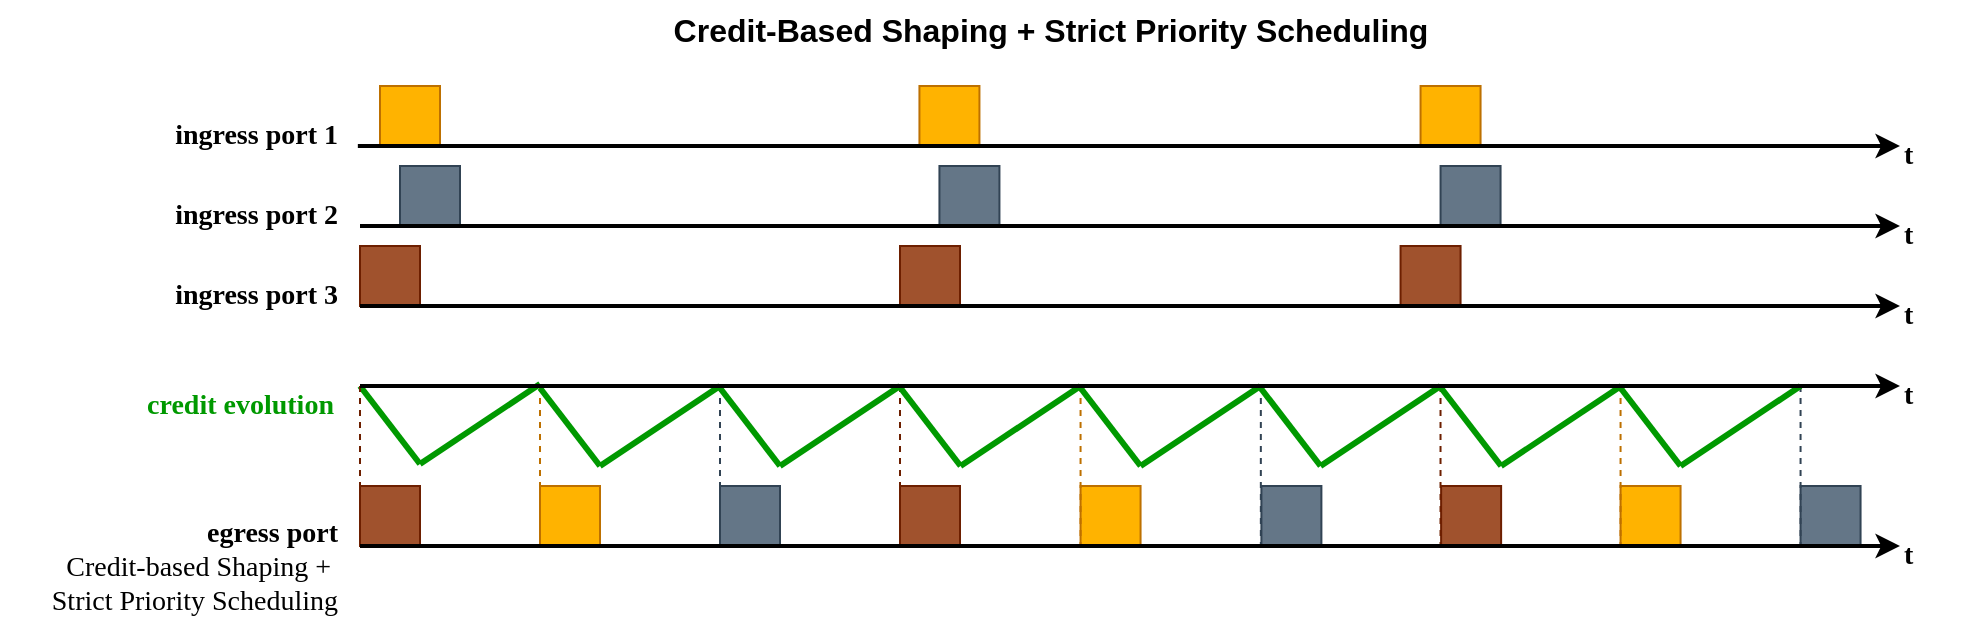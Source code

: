 <mxfile version="27.0.9">
  <diagram id="zRbqeLraV6NcUAKqtsca" name="Page-1">
    <mxGraphModel dx="702" dy="478" grid="1" gridSize="10" guides="1" tooltips="1" connect="1" arrows="1" fold="1" page="1" pageScale="1" pageWidth="827" pageHeight="1169" background="#ffffff" math="0" shadow="0">
      <root>
        <mxCell id="0" />
        <mxCell id="1" parent="0" />
        <mxCell id="Axhu6hIH_rqUG2sfCTC3-113" value="&lt;b&gt;&lt;font face=&quot;Times New Roman&quot;&gt;&lt;font style=&quot;font-size: 14px;&quot;&gt;t&lt;/font&gt;&lt;/font&gt;&lt;/b&gt;" style="text;html=1;align=left;verticalAlign=middle;resizable=0;points=[];autosize=1;strokeColor=none;fillColor=none;fontColor=#000000;labelBackgroundColor=none;" parent="1" vertex="1">
          <mxGeometry x="1000" y="340" width="30" height="30" as="geometry" />
        </mxCell>
        <mxCell id="Axhu6hIH_rqUG2sfCTC3-182" value="" style="rounded=0;whiteSpace=wrap;html=1;fillColor=#FFB300;fontColor=#000000;strokeColor=#BD7000;" parent="1" vertex="1">
          <mxGeometry x="240" y="120" width="30" height="30" as="geometry" />
        </mxCell>
        <mxCell id="Axhu6hIH_rqUG2sfCTC3-183" value="" style="rounded=0;whiteSpace=wrap;html=1;fillColor=#FFB300;fontColor=#000000;strokeColor=#BD7000;" parent="1" vertex="1">
          <mxGeometry x="509.72" y="120" width="30" height="30" as="geometry" />
        </mxCell>
        <mxCell id="Axhu6hIH_rqUG2sfCTC3-184" value="" style="rounded=0;whiteSpace=wrap;html=1;fillColor=#647687;fontColor=#ffffff;strokeColor=#314354;" parent="1" vertex="1">
          <mxGeometry x="250" y="160" width="30" height="30" as="geometry" />
        </mxCell>
        <mxCell id="Axhu6hIH_rqUG2sfCTC3-185" value="" style="rounded=0;whiteSpace=wrap;html=1;fillColor=#647687;fontColor=#ffffff;strokeColor=#314354;" parent="1" vertex="1">
          <mxGeometry x="519.72" y="160" width="30" height="30" as="geometry" />
        </mxCell>
        <mxCell id="Axhu6hIH_rqUG2sfCTC3-186" value="" style="rounded=0;whiteSpace=wrap;html=1;fillColor=#FFB300;fontColor=#000000;strokeColor=#BD7000;" parent="1" vertex="1">
          <mxGeometry x="760.28" y="120" width="30" height="30" as="geometry" />
        </mxCell>
        <mxCell id="Axhu6hIH_rqUG2sfCTC3-188" value="" style="rounded=0;whiteSpace=wrap;html=1;fillColor=#647687;fontColor=#ffffff;strokeColor=#314354;" parent="1" vertex="1">
          <mxGeometry x="770.28" y="160" width="30" height="30" as="geometry" />
        </mxCell>
        <mxCell id="Axhu6hIH_rqUG2sfCTC3-190" value="" style="rounded=0;whiteSpace=wrap;html=1;fillColor=#a0522d;fontColor=#ffffff;strokeColor=#6D1F00;" parent="1" vertex="1">
          <mxGeometry x="230" y="200" width="30" height="30" as="geometry" />
        </mxCell>
        <mxCell id="Axhu6hIH_rqUG2sfCTC3-191" value="" style="rounded=0;whiteSpace=wrap;html=1;fillColor=#a0522d;fontColor=#ffffff;strokeColor=#6D1F00;" parent="1" vertex="1">
          <mxGeometry x="500" y="200" width="30" height="30" as="geometry" />
        </mxCell>
        <mxCell id="Axhu6hIH_rqUG2sfCTC3-192" value="" style="rounded=0;whiteSpace=wrap;html=1;fillColor=#a0522d;fontColor=#ffffff;strokeColor=#6D1F00;" parent="1" vertex="1">
          <mxGeometry x="750.28" y="200" width="30" height="30" as="geometry" />
        </mxCell>
        <mxCell id="Axhu6hIH_rqUG2sfCTC3-200" value="" style="endArrow=classic;html=1;rounded=0;strokeColor=#000000;fontColor=#FFFFFF;labelBackgroundColor=none;strokeWidth=2;" parent="1" edge="1">
          <mxGeometry width="50" height="50" relative="1" as="geometry">
            <mxPoint x="230" y="230" as="sourcePoint" />
            <mxPoint x="1000" y="230" as="targetPoint" />
          </mxGeometry>
        </mxCell>
        <mxCell id="Axhu6hIH_rqUG2sfCTC3-201" value="" style="endArrow=classic;html=1;rounded=0;strokeColor=#000000;fontColor=#FFFFFF;labelBackgroundColor=none;strokeWidth=2;" parent="1" edge="1">
          <mxGeometry width="50" height="50" relative="1" as="geometry">
            <mxPoint x="230" y="190" as="sourcePoint" />
            <mxPoint x="1000" y="190" as="targetPoint" />
          </mxGeometry>
        </mxCell>
        <mxCell id="Axhu6hIH_rqUG2sfCTC3-202" value="" style="endArrow=classic;html=1;rounded=0;strokeColor=#000000;fontColor=#FFFFFF;labelBackgroundColor=none;strokeWidth=2;" parent="1" edge="1">
          <mxGeometry width="50" height="50" relative="1" as="geometry">
            <mxPoint x="228.92" y="150" as="sourcePoint" />
            <mxPoint x="1000" y="150" as="targetPoint" />
          </mxGeometry>
        </mxCell>
        <mxCell id="Axhu6hIH_rqUG2sfCTC3-203" value="&lt;b&gt;&lt;font face=&quot;Times New Roman&quot;&gt;&lt;font style=&quot;font-size: 14px;&quot;&gt;ingress port 1&lt;/font&gt;&lt;/font&gt;&lt;/b&gt;" style="text;html=1;align=right;verticalAlign=middle;resizable=0;points=[];autosize=1;strokeColor=none;fillColor=none;fontColor=#000000;" parent="1" vertex="1">
          <mxGeometry x="120" y="130" width="100" height="30" as="geometry" />
        </mxCell>
        <mxCell id="Axhu6hIH_rqUG2sfCTC3-204" value="&lt;b&gt;&lt;font face=&quot;Times New Roman&quot;&gt;&lt;font style=&quot;font-size: 14px;&quot;&gt;ingress port 2&lt;/font&gt;&lt;/font&gt;&lt;/b&gt;" style="text;html=1;align=right;verticalAlign=middle;resizable=0;points=[];autosize=1;strokeColor=none;fillColor=none;fontColor=#000000;" parent="1" vertex="1">
          <mxGeometry x="120" y="170" width="100" height="30" as="geometry" />
        </mxCell>
        <mxCell id="Axhu6hIH_rqUG2sfCTC3-205" value="&lt;b&gt;&lt;font face=&quot;Times New Roman&quot;&gt;&lt;font style=&quot;font-size: 14px;&quot;&gt;ingress port 3&lt;/font&gt;&lt;/font&gt;&lt;/b&gt;" style="text;html=1;align=right;verticalAlign=middle;resizable=0;points=[];autosize=1;strokeColor=none;fillColor=none;fontColor=#000000;" parent="1" vertex="1">
          <mxGeometry x="120" y="210" width="100" height="30" as="geometry" />
        </mxCell>
        <mxCell id="Axhu6hIH_rqUG2sfCTC3-210" value="&lt;b&gt;&lt;font style=&quot;font-size: 16px;&quot;&gt;Credit-Based Shaping + Strict Priority Scheduling&lt;/font&gt;&lt;/b&gt;" style="text;html=1;align=center;verticalAlign=middle;resizable=0;points=[];autosize=1;strokeColor=none;fillColor=none;fontColor=#000000;" parent="1" vertex="1">
          <mxGeometry x="375" y="77" width="400" height="30" as="geometry" />
        </mxCell>
        <mxCell id="kkJUSQ915aR_KyfWVvrz-1" value="" style="endArrow=none;html=1;rounded=0;exitX=0;exitY=1;exitDx=0;exitDy=0;fillColor=#a0522d;strokeColor=#009900;strokeWidth=3;" edge="1" parent="1">
          <mxGeometry width="50" height="50" relative="1" as="geometry">
            <mxPoint x="230" y="270" as="sourcePoint" />
            <mxPoint x="260" y="309" as="targetPoint" />
          </mxGeometry>
        </mxCell>
        <mxCell id="kkJUSQ915aR_KyfWVvrz-38" value="" style="rounded=0;whiteSpace=wrap;html=1;fillColor=#FFB300;fontColor=#000000;strokeColor=#BD7000;" vertex="1" parent="1">
          <mxGeometry x="320" y="320" width="30" height="30" as="geometry" />
        </mxCell>
        <mxCell id="kkJUSQ915aR_KyfWVvrz-39" value="" style="rounded=0;whiteSpace=wrap;html=1;fillColor=#647687;fontColor=#ffffff;strokeColor=#314354;" vertex="1" parent="1">
          <mxGeometry x="410" y="320" width="30" height="30" as="geometry" />
        </mxCell>
        <mxCell id="kkJUSQ915aR_KyfWVvrz-40" value="" style="rounded=0;whiteSpace=wrap;html=1;fillColor=#a0522d;fontColor=#ffffff;strokeColor=#6D1F00;" vertex="1" parent="1">
          <mxGeometry x="230" y="320" width="30" height="30" as="geometry" />
        </mxCell>
        <mxCell id="kkJUSQ915aR_KyfWVvrz-42" value="" style="rounded=0;whiteSpace=wrap;html=1;fillColor=#FFB300;fontColor=#000000;strokeColor=#BD7000;" vertex="1" parent="1">
          <mxGeometry x="590.28" y="320" width="30" height="30" as="geometry" />
        </mxCell>
        <mxCell id="kkJUSQ915aR_KyfWVvrz-43" value="" style="rounded=0;whiteSpace=wrap;html=1;fillColor=#647687;fontColor=#ffffff;strokeColor=#314354;" vertex="1" parent="1">
          <mxGeometry x="680.7" y="320" width="30" height="30" as="geometry" />
        </mxCell>
        <mxCell id="kkJUSQ915aR_KyfWVvrz-44" value="" style="rounded=0;whiteSpace=wrap;html=1;fillColor=#a0522d;fontColor=#ffffff;strokeColor=#6D1F00;" vertex="1" parent="1">
          <mxGeometry x="500.0" y="320" width="30" height="30" as="geometry" />
        </mxCell>
        <mxCell id="kkJUSQ915aR_KyfWVvrz-45" value="" style="rounded=0;whiteSpace=wrap;html=1;fillColor=#FFB300;fontColor=#000000;strokeColor=#BD7000;" vertex="1" parent="1">
          <mxGeometry x="860.28" y="320" width="30" height="30" as="geometry" />
        </mxCell>
        <mxCell id="kkJUSQ915aR_KyfWVvrz-46" value="" style="rounded=0;whiteSpace=wrap;html=1;fillColor=#647687;fontColor=#ffffff;strokeColor=#314354;" vertex="1" parent="1">
          <mxGeometry x="950.28" y="320" width="30" height="30" as="geometry" />
        </mxCell>
        <mxCell id="kkJUSQ915aR_KyfWVvrz-47" value="" style="rounded=0;whiteSpace=wrap;html=1;fillColor=#a0522d;fontColor=#ffffff;strokeColor=#6D1F00;" vertex="1" parent="1">
          <mxGeometry x="770.56" y="320" width="30" height="30" as="geometry" />
        </mxCell>
        <mxCell id="kkJUSQ915aR_KyfWVvrz-57" value="&lt;font face=&quot;Times New Roman&quot;&gt;&lt;b style=&quot;&quot;&gt;&lt;font style=&quot;font-size: 14px;&quot;&gt;&lt;font style=&quot;color: rgb(0, 153, 0);&quot;&gt;credit evolution&lt;/font&gt;&lt;/font&gt;&lt;br&gt;&lt;/b&gt;&lt;/font&gt;" style="text;html=1;align=right;verticalAlign=middle;resizable=0;points=[];autosize=1;strokeColor=none;fillColor=none;" vertex="1" parent="1">
          <mxGeometry x="98" y="265" width="120" height="30" as="geometry" />
        </mxCell>
        <mxCell id="kkJUSQ915aR_KyfWVvrz-58" value="" style="endArrow=none;html=1;rounded=0;fillColor=#a0522d;strokeColor=#6D1F00;strokeWidth=1;entryX=0;entryY=1;entryDx=0;entryDy=0;dashed=1;" edge="1" parent="1" target="kkJUSQ915aR_KyfWVvrz-40">
          <mxGeometry width="50" height="50" relative="1" as="geometry">
            <mxPoint x="230" y="270" as="sourcePoint" />
            <mxPoint x="260" y="320" as="targetPoint" />
          </mxGeometry>
        </mxCell>
        <mxCell id="kkJUSQ915aR_KyfWVvrz-59" value="" style="endArrow=none;html=1;rounded=0;fillColor=#a0522d;strokeColor=#bd7000;strokeWidth=1;entryX=0;entryY=1;entryDx=0;entryDy=0;dashed=1;" edge="1" parent="1">
          <mxGeometry width="50" height="50" relative="1" as="geometry">
            <mxPoint x="320" y="270" as="sourcePoint" />
            <mxPoint x="320" y="350" as="targetPoint" />
          </mxGeometry>
        </mxCell>
        <mxCell id="kkJUSQ915aR_KyfWVvrz-60" value="" style="endArrow=none;html=1;rounded=0;fillColor=#a0522d;strokeColor=#314354;strokeWidth=1;entryX=0;entryY=1;entryDx=0;entryDy=0;dashed=1;" edge="1" parent="1">
          <mxGeometry width="50" height="50" relative="1" as="geometry">
            <mxPoint x="410" y="270" as="sourcePoint" />
            <mxPoint x="410" y="350" as="targetPoint" />
          </mxGeometry>
        </mxCell>
        <mxCell id="kkJUSQ915aR_KyfWVvrz-61" value="" style="endArrow=none;html=1;rounded=0;fillColor=#a0522d;strokeColor=#6D1F00;strokeWidth=1;entryX=0;entryY=1;entryDx=0;entryDy=0;dashed=1;" edge="1" parent="1">
          <mxGeometry width="50" height="50" relative="1" as="geometry">
            <mxPoint x="500" y="270" as="sourcePoint" />
            <mxPoint x="500" y="350" as="targetPoint" />
          </mxGeometry>
        </mxCell>
        <mxCell id="kkJUSQ915aR_KyfWVvrz-62" value="" style="endArrow=none;html=1;rounded=0;fillColor=#a0522d;strokeColor=#bd7000;strokeWidth=1;entryX=0;entryY=1;entryDx=0;entryDy=0;dashed=1;" edge="1" parent="1">
          <mxGeometry width="50" height="50" relative="1" as="geometry">
            <mxPoint x="590.28" y="270" as="sourcePoint" />
            <mxPoint x="590.28" y="350" as="targetPoint" />
          </mxGeometry>
        </mxCell>
        <mxCell id="kkJUSQ915aR_KyfWVvrz-63" value="" style="endArrow=none;html=1;rounded=0;fillColor=#a0522d;strokeColor=#314354;strokeWidth=1;entryX=0;entryY=1;entryDx=0;entryDy=0;dashed=1;" edge="1" parent="1">
          <mxGeometry width="50" height="50" relative="1" as="geometry">
            <mxPoint x="680.42" y="270" as="sourcePoint" />
            <mxPoint x="680.42" y="350" as="targetPoint" />
          </mxGeometry>
        </mxCell>
        <mxCell id="kkJUSQ915aR_KyfWVvrz-64" value="" style="endArrow=none;html=1;rounded=0;fillColor=#a0522d;strokeColor=#6D1F00;strokeWidth=1;entryX=0;entryY=1;entryDx=0;entryDy=0;dashed=1;" edge="1" parent="1">
          <mxGeometry width="50" height="50" relative="1" as="geometry">
            <mxPoint x="770.26" y="270" as="sourcePoint" />
            <mxPoint x="770.26" y="350" as="targetPoint" />
          </mxGeometry>
        </mxCell>
        <mxCell id="kkJUSQ915aR_KyfWVvrz-65" value="" style="endArrow=none;html=1;rounded=0;fillColor=#a0522d;strokeColor=#bd7000;strokeWidth=1;entryX=0;entryY=1;entryDx=0;entryDy=0;dashed=1;" edge="1" parent="1">
          <mxGeometry width="50" height="50" relative="1" as="geometry">
            <mxPoint x="860.28" y="270" as="sourcePoint" />
            <mxPoint x="860.28" y="350" as="targetPoint" />
          </mxGeometry>
        </mxCell>
        <mxCell id="kkJUSQ915aR_KyfWVvrz-66" value="" style="endArrow=none;html=1;rounded=0;fillColor=#a0522d;strokeColor=#314354;strokeWidth=1;entryX=0;entryY=1;entryDx=0;entryDy=0;dashed=1;" edge="1" parent="1">
          <mxGeometry width="50" height="50" relative="1" as="geometry">
            <mxPoint x="950.28" y="270" as="sourcePoint" />
            <mxPoint x="950.28" y="350" as="targetPoint" />
          </mxGeometry>
        </mxCell>
        <mxCell id="kkJUSQ915aR_KyfWVvrz-78" value="" style="endArrow=none;html=1;rounded=0;fillColor=#a0522d;strokeColor=#009900;strokeWidth=3;" edge="1" parent="1">
          <mxGeometry width="50" height="50" relative="1" as="geometry">
            <mxPoint x="260" y="309" as="sourcePoint" />
            <mxPoint x="320" y="269" as="targetPoint" />
          </mxGeometry>
        </mxCell>
        <mxCell id="kkJUSQ915aR_KyfWVvrz-83" value="" style="endArrow=none;html=1;rounded=0;exitX=0;exitY=1;exitDx=0;exitDy=0;fillColor=#a0522d;strokeColor=#009900;strokeWidth=3;" edge="1" parent="1">
          <mxGeometry width="50" height="50" relative="1" as="geometry">
            <mxPoint x="320" y="271" as="sourcePoint" />
            <mxPoint x="350" y="310" as="targetPoint" />
          </mxGeometry>
        </mxCell>
        <mxCell id="kkJUSQ915aR_KyfWVvrz-84" value="" style="endArrow=none;html=1;rounded=0;fillColor=#a0522d;strokeColor=#009900;strokeWidth=3;" edge="1" parent="1">
          <mxGeometry width="50" height="50" relative="1" as="geometry">
            <mxPoint x="350" y="310" as="sourcePoint" />
            <mxPoint x="410" y="270" as="targetPoint" />
          </mxGeometry>
        </mxCell>
        <mxCell id="kkJUSQ915aR_KyfWVvrz-85" value="" style="endArrow=none;html=1;rounded=0;exitX=0;exitY=1;exitDx=0;exitDy=0;fillColor=#a0522d;strokeColor=#009900;strokeWidth=3;" edge="1" parent="1">
          <mxGeometry width="50" height="50" relative="1" as="geometry">
            <mxPoint x="410" y="271" as="sourcePoint" />
            <mxPoint x="440" y="310" as="targetPoint" />
          </mxGeometry>
        </mxCell>
        <mxCell id="kkJUSQ915aR_KyfWVvrz-86" value="" style="endArrow=none;html=1;rounded=0;fillColor=#a0522d;strokeColor=#009900;strokeWidth=3;" edge="1" parent="1">
          <mxGeometry width="50" height="50" relative="1" as="geometry">
            <mxPoint x="440" y="310" as="sourcePoint" />
            <mxPoint x="500" y="270" as="targetPoint" />
          </mxGeometry>
        </mxCell>
        <mxCell id="kkJUSQ915aR_KyfWVvrz-87" value="" style="endArrow=none;html=1;rounded=0;exitX=0;exitY=1;exitDx=0;exitDy=0;fillColor=#a0522d;strokeColor=#009900;strokeWidth=3;" edge="1" parent="1">
          <mxGeometry width="50" height="50" relative="1" as="geometry">
            <mxPoint x="500.28" y="271" as="sourcePoint" />
            <mxPoint x="530.28" y="310" as="targetPoint" />
          </mxGeometry>
        </mxCell>
        <mxCell id="kkJUSQ915aR_KyfWVvrz-88" value="" style="endArrow=none;html=1;rounded=0;fillColor=#a0522d;strokeColor=#009900;strokeWidth=3;" edge="1" parent="1">
          <mxGeometry width="50" height="50" relative="1" as="geometry">
            <mxPoint x="530.28" y="310" as="sourcePoint" />
            <mxPoint x="590.28" y="270" as="targetPoint" />
          </mxGeometry>
        </mxCell>
        <mxCell id="kkJUSQ915aR_KyfWVvrz-89" value="" style="endArrow=none;html=1;rounded=0;exitX=0;exitY=1;exitDx=0;exitDy=0;fillColor=#a0522d;strokeColor=#009900;strokeWidth=3;" edge="1" parent="1">
          <mxGeometry width="50" height="50" relative="1" as="geometry">
            <mxPoint x="590.28" y="271" as="sourcePoint" />
            <mxPoint x="620.28" y="310" as="targetPoint" />
          </mxGeometry>
        </mxCell>
        <mxCell id="kkJUSQ915aR_KyfWVvrz-90" value="" style="endArrow=none;html=1;rounded=0;fillColor=#a0522d;strokeColor=#009900;strokeWidth=3;" edge="1" parent="1">
          <mxGeometry width="50" height="50" relative="1" as="geometry">
            <mxPoint x="620.28" y="310" as="sourcePoint" />
            <mxPoint x="680.28" y="270" as="targetPoint" />
          </mxGeometry>
        </mxCell>
        <mxCell id="kkJUSQ915aR_KyfWVvrz-91" value="" style="endArrow=none;html=1;rounded=0;exitX=0;exitY=1;exitDx=0;exitDy=0;fillColor=#a0522d;strokeColor=#009900;strokeWidth=3;" edge="1" parent="1">
          <mxGeometry width="50" height="50" relative="1" as="geometry">
            <mxPoint x="680.28" y="271" as="sourcePoint" />
            <mxPoint x="710.28" y="310" as="targetPoint" />
          </mxGeometry>
        </mxCell>
        <mxCell id="kkJUSQ915aR_KyfWVvrz-92" value="" style="endArrow=none;html=1;rounded=0;fillColor=#a0522d;strokeColor=#009900;strokeWidth=3;" edge="1" parent="1">
          <mxGeometry width="50" height="50" relative="1" as="geometry">
            <mxPoint x="710.28" y="310" as="sourcePoint" />
            <mxPoint x="770.28" y="270" as="targetPoint" />
          </mxGeometry>
        </mxCell>
        <mxCell id="kkJUSQ915aR_KyfWVvrz-93" value="" style="endArrow=none;html=1;rounded=0;exitX=0;exitY=1;exitDx=0;exitDy=0;fillColor=#a0522d;strokeColor=#009900;strokeWidth=3;" edge="1" parent="1">
          <mxGeometry width="50" height="50" relative="1" as="geometry">
            <mxPoint x="770.56" y="271" as="sourcePoint" />
            <mxPoint x="800.56" y="310" as="targetPoint" />
          </mxGeometry>
        </mxCell>
        <mxCell id="kkJUSQ915aR_KyfWVvrz-94" value="" style="endArrow=none;html=1;rounded=0;fillColor=#a0522d;strokeColor=#009900;strokeWidth=3;" edge="1" parent="1">
          <mxGeometry width="50" height="50" relative="1" as="geometry">
            <mxPoint x="800.56" y="310" as="sourcePoint" />
            <mxPoint x="860.56" y="270" as="targetPoint" />
          </mxGeometry>
        </mxCell>
        <mxCell id="kkJUSQ915aR_KyfWVvrz-95" value="" style="endArrow=none;html=1;rounded=0;exitX=0;exitY=1;exitDx=0;exitDy=0;fillColor=#a0522d;strokeColor=#009900;strokeWidth=3;" edge="1" parent="1">
          <mxGeometry width="50" height="50" relative="1" as="geometry">
            <mxPoint x="860.28" y="271" as="sourcePoint" />
            <mxPoint x="890.28" y="310" as="targetPoint" />
          </mxGeometry>
        </mxCell>
        <mxCell id="kkJUSQ915aR_KyfWVvrz-96" value="" style="endArrow=none;html=1;rounded=0;fillColor=#a0522d;strokeColor=#009900;strokeWidth=3;" edge="1" parent="1">
          <mxGeometry width="50" height="50" relative="1" as="geometry">
            <mxPoint x="890.28" y="310" as="sourcePoint" />
            <mxPoint x="950.28" y="270" as="targetPoint" />
          </mxGeometry>
        </mxCell>
        <mxCell id="kkJUSQ915aR_KyfWVvrz-41" value="" style="endArrow=classic;html=1;rounded=0;strokeColor=#000000;fontColor=#FFFFFF;labelBackgroundColor=none;strokeWidth=2;" edge="1" parent="1">
          <mxGeometry width="50" height="50" relative="1" as="geometry">
            <mxPoint x="230" y="350" as="sourcePoint" />
            <mxPoint x="1000" y="350" as="targetPoint" />
          </mxGeometry>
        </mxCell>
        <mxCell id="kkJUSQ915aR_KyfWVvrz-97" value="&lt;b&gt;&lt;font face=&quot;Times New Roman&quot;&gt;&lt;font style=&quot;font-size: 14px;&quot;&gt;t&lt;/font&gt;&lt;/font&gt;&lt;/b&gt;" style="text;html=1;align=left;verticalAlign=middle;resizable=0;points=[];autosize=1;strokeColor=none;fillColor=none;fontColor=#000000;labelBackgroundColor=none;" vertex="1" parent="1">
          <mxGeometry x="1000" y="260" width="30" height="30" as="geometry" />
        </mxCell>
        <mxCell id="kkJUSQ915aR_KyfWVvrz-98" value="&lt;b&gt;&lt;font face=&quot;Times New Roman&quot;&gt;&lt;font style=&quot;font-size: 14px;&quot;&gt;t&lt;/font&gt;&lt;/font&gt;&lt;/b&gt;" style="text;html=1;align=left;verticalAlign=middle;resizable=0;points=[];autosize=1;strokeColor=none;fillColor=none;fontColor=#000000;labelBackgroundColor=none;" vertex="1" parent="1">
          <mxGeometry x="1000" y="220" width="30" height="30" as="geometry" />
        </mxCell>
        <mxCell id="kkJUSQ915aR_KyfWVvrz-99" value="&lt;b&gt;&lt;font face=&quot;Times New Roman&quot;&gt;&lt;font style=&quot;font-size: 14px;&quot;&gt;t&lt;/font&gt;&lt;/font&gt;&lt;/b&gt;" style="text;html=1;align=left;verticalAlign=middle;resizable=0;points=[];autosize=1;strokeColor=none;fillColor=none;fontColor=#000000;labelBackgroundColor=none;" vertex="1" parent="1">
          <mxGeometry x="1000" y="180" width="30" height="30" as="geometry" />
        </mxCell>
        <mxCell id="kkJUSQ915aR_KyfWVvrz-100" value="&lt;b&gt;&lt;font face=&quot;Times New Roman&quot;&gt;&lt;font style=&quot;font-size: 14px;&quot;&gt;t&lt;/font&gt;&lt;/font&gt;&lt;/b&gt;" style="text;html=1;align=left;verticalAlign=middle;resizable=0;points=[];autosize=1;strokeColor=none;fillColor=none;fontColor=#000000;labelBackgroundColor=none;" vertex="1" parent="1">
          <mxGeometry x="1000" y="140" width="30" height="30" as="geometry" />
        </mxCell>
        <mxCell id="kkJUSQ915aR_KyfWVvrz-101" value="&lt;font style=&quot;&quot; face=&quot;Times New Roman&quot;&gt;&lt;font style=&quot;font-size: 14px;&quot;&gt;&lt;b style=&quot;&quot;&gt;egress port&lt;/b&gt;&lt;br&gt;&lt;/font&gt;&lt;/font&gt;&lt;span style=&quot;font-family: &amp;quot;Times New Roman&amp;quot;; font-size: 14px;&quot;&gt;Credit-based Shaping +&amp;nbsp;&lt;br&gt;&lt;/span&gt;&lt;font style=&quot;&quot; face=&quot;Times New Roman&quot;&gt;&lt;font style=&quot;font-size: 14px;&quot;&gt;Strict Priority Scheduling&lt;/font&gt;&lt;/font&gt;" style="text;html=1;align=right;verticalAlign=middle;resizable=0;points=[];autosize=1;strokeColor=none;fillColor=none;fontColor=#000000;" vertex="1" parent="1">
          <mxGeometry x="50" y="331" width="170" height="60" as="geometry" />
        </mxCell>
        <mxCell id="kkJUSQ915aR_KyfWVvrz-7" value="" style="endArrow=classic;html=1;rounded=0;strokeColor=#000000;fontColor=#FFFFFF;labelBackgroundColor=none;strokeWidth=2;" edge="1" parent="1">
          <mxGeometry width="50" height="50" relative="1" as="geometry">
            <mxPoint x="230" y="270" as="sourcePoint" />
            <mxPoint x="1000" y="270" as="targetPoint" />
          </mxGeometry>
        </mxCell>
      </root>
    </mxGraphModel>
  </diagram>
</mxfile>

